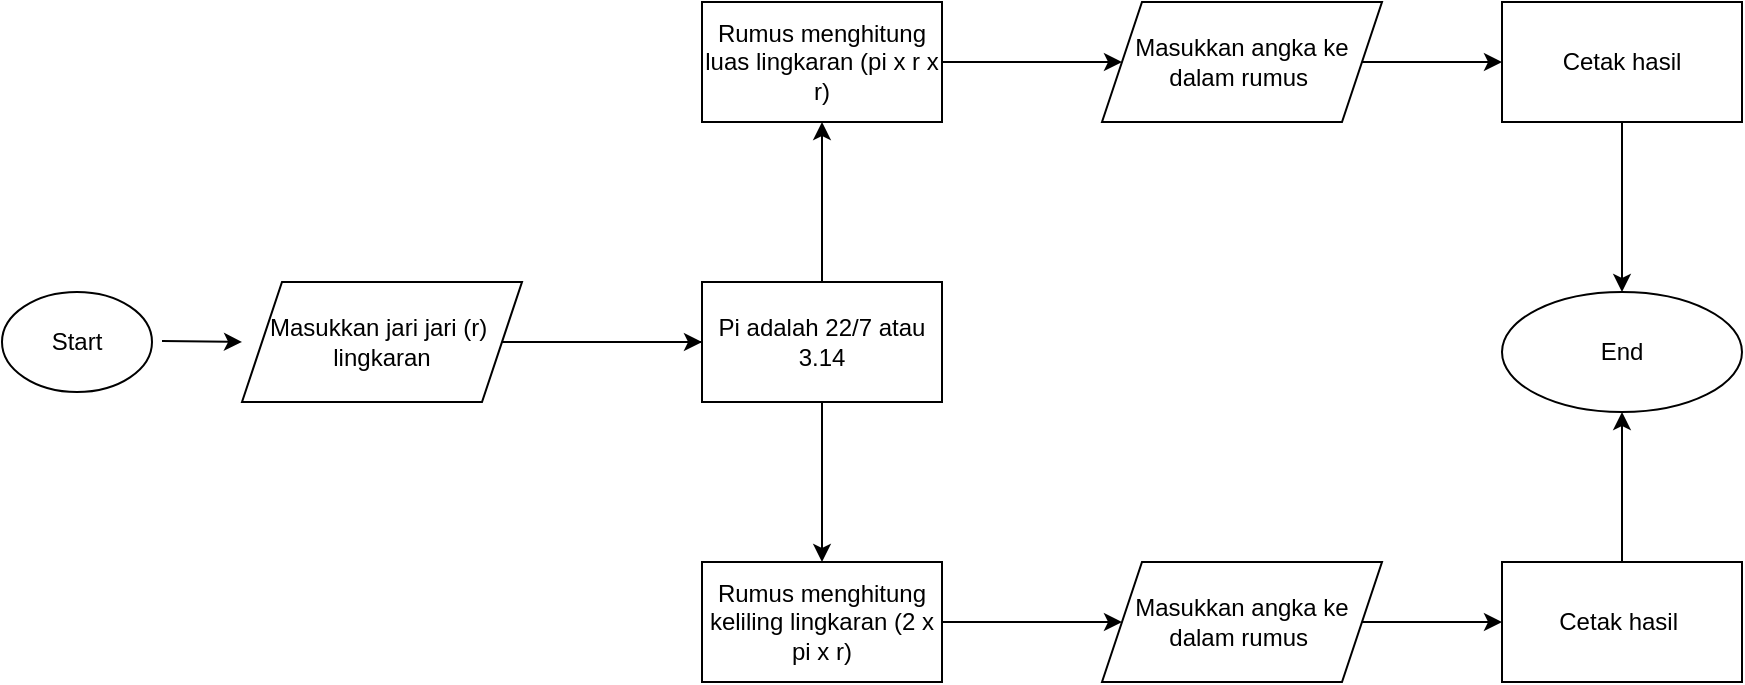 <mxfile version="20.0.1" type="device"><diagram id="mEQAx2M8p57JYz-OQgdn" name="Page-1"><mxGraphModel dx="1422" dy="804" grid="1" gridSize="10" guides="1" tooltips="1" connect="1" arrows="1" fold="1" page="1" pageScale="1" pageWidth="827" pageHeight="1169" math="0" shadow="0"><root><mxCell id="0"/><mxCell id="1" parent="0"/><mxCell id="5uTIyQC_mTp3MzgTmTSs-1" value="Start" style="ellipse;whiteSpace=wrap;html=1;" vertex="1" parent="1"><mxGeometry x="10" y="335" width="75" height="50" as="geometry"/></mxCell><mxCell id="5uTIyQC_mTp3MzgTmTSs-5" value="" style="endArrow=classic;html=1;rounded=0;" edge="1" parent="1"><mxGeometry width="50" height="50" relative="1" as="geometry"><mxPoint x="90" y="359.5" as="sourcePoint"/><mxPoint x="130" y="360" as="targetPoint"/></mxGeometry></mxCell><mxCell id="5uTIyQC_mTp3MzgTmTSs-14" value="" style="edgeStyle=orthogonalEdgeStyle;rounded=0;orthogonalLoop=1;jettySize=auto;html=1;" edge="1" parent="1" source="5uTIyQC_mTp3MzgTmTSs-6" target="5uTIyQC_mTp3MzgTmTSs-9"><mxGeometry relative="1" as="geometry"/></mxCell><mxCell id="5uTIyQC_mTp3MzgTmTSs-20" value="" style="edgeStyle=orthogonalEdgeStyle;rounded=0;orthogonalLoop=1;jettySize=auto;html=1;" edge="1" parent="1" source="5uTIyQC_mTp3MzgTmTSs-6" target="5uTIyQC_mTp3MzgTmTSs-19"><mxGeometry relative="1" as="geometry"/></mxCell><mxCell id="5uTIyQC_mTp3MzgTmTSs-27" value="" style="edgeStyle=orthogonalEdgeStyle;rounded=0;orthogonalLoop=1;jettySize=auto;html=1;" edge="1" parent="1" source="5uTIyQC_mTp3MzgTmTSs-6" target="5uTIyQC_mTp3MzgTmTSs-26"><mxGeometry relative="1" as="geometry"/></mxCell><mxCell id="5uTIyQC_mTp3MzgTmTSs-6" value="Masukkan jari jari (r)&amp;nbsp; lingkaran" style="shape=parallelogram;perimeter=parallelogramPerimeter;whiteSpace=wrap;html=1;fixedSize=1;" vertex="1" parent="1"><mxGeometry x="130" y="330" width="140" height="60" as="geometry"/></mxCell><mxCell id="5uTIyQC_mTp3MzgTmTSs-13" value="" style="edgeStyle=orthogonalEdgeStyle;rounded=0;orthogonalLoop=1;jettySize=auto;html=1;" edge="1" parent="1" source="5uTIyQC_mTp3MzgTmTSs-9" target="5uTIyQC_mTp3MzgTmTSs-11"><mxGeometry relative="1" as="geometry"/></mxCell><mxCell id="5uTIyQC_mTp3MzgTmTSs-9" value="Rumus menghitung keliling lingkaran (2 x pi x r)" style="rounded=0;whiteSpace=wrap;html=1;" vertex="1" parent="1"><mxGeometry x="360" y="470" width="120" height="60" as="geometry"/></mxCell><mxCell id="5uTIyQC_mTp3MzgTmTSs-16" value="" style="edgeStyle=orthogonalEdgeStyle;rounded=0;orthogonalLoop=1;jettySize=auto;html=1;" edge="1" parent="1" source="5uTIyQC_mTp3MzgTmTSs-11" target="5uTIyQC_mTp3MzgTmTSs-15"><mxGeometry relative="1" as="geometry"/></mxCell><mxCell id="5uTIyQC_mTp3MzgTmTSs-11" value="Masukkan angka ke dalam rumus&amp;nbsp;" style="shape=parallelogram;perimeter=parallelogramPerimeter;whiteSpace=wrap;html=1;fixedSize=1;" vertex="1" parent="1"><mxGeometry x="560" y="470" width="140" height="60" as="geometry"/></mxCell><mxCell id="5uTIyQC_mTp3MzgTmTSs-18" value="" style="edgeStyle=orthogonalEdgeStyle;rounded=0;orthogonalLoop=1;jettySize=auto;html=1;" edge="1" parent="1" source="5uTIyQC_mTp3MzgTmTSs-15" target="5uTIyQC_mTp3MzgTmTSs-17"><mxGeometry relative="1" as="geometry"/></mxCell><mxCell id="5uTIyQC_mTp3MzgTmTSs-15" value="Cetak hasil&amp;nbsp;" style="whiteSpace=wrap;html=1;" vertex="1" parent="1"><mxGeometry x="760" y="470" width="120" height="60" as="geometry"/></mxCell><mxCell id="5uTIyQC_mTp3MzgTmTSs-17" value="End" style="ellipse;whiteSpace=wrap;html=1;" vertex="1" parent="1"><mxGeometry x="760" y="335" width="120" height="60" as="geometry"/></mxCell><mxCell id="5uTIyQC_mTp3MzgTmTSs-22" value="" style="edgeStyle=orthogonalEdgeStyle;rounded=0;orthogonalLoop=1;jettySize=auto;html=1;" edge="1" parent="1" source="5uTIyQC_mTp3MzgTmTSs-19" target="5uTIyQC_mTp3MzgTmTSs-21"><mxGeometry relative="1" as="geometry"/></mxCell><mxCell id="5uTIyQC_mTp3MzgTmTSs-19" value="Rumus menghitung luas lingkaran (pi x r x r)" style="whiteSpace=wrap;html=1;" vertex="1" parent="1"><mxGeometry x="360" y="190" width="120" height="60" as="geometry"/></mxCell><mxCell id="5uTIyQC_mTp3MzgTmTSs-24" value="" style="edgeStyle=orthogonalEdgeStyle;rounded=0;orthogonalLoop=1;jettySize=auto;html=1;" edge="1" parent="1" source="5uTIyQC_mTp3MzgTmTSs-21" target="5uTIyQC_mTp3MzgTmTSs-23"><mxGeometry relative="1" as="geometry"/></mxCell><mxCell id="5uTIyQC_mTp3MzgTmTSs-21" value="Masukkan angka ke dalam rumus&amp;nbsp;" style="shape=parallelogram;perimeter=parallelogramPerimeter;whiteSpace=wrap;html=1;fixedSize=1;" vertex="1" parent="1"><mxGeometry x="560" y="190" width="140" height="60" as="geometry"/></mxCell><mxCell id="5uTIyQC_mTp3MzgTmTSs-25" value="" style="edgeStyle=orthogonalEdgeStyle;rounded=0;orthogonalLoop=1;jettySize=auto;html=1;" edge="1" parent="1" source="5uTIyQC_mTp3MzgTmTSs-23" target="5uTIyQC_mTp3MzgTmTSs-17"><mxGeometry relative="1" as="geometry"/></mxCell><mxCell id="5uTIyQC_mTp3MzgTmTSs-23" value="Cetak hasil" style="whiteSpace=wrap;html=1;" vertex="1" parent="1"><mxGeometry x="760" y="190" width="120" height="60" as="geometry"/></mxCell><mxCell id="5uTIyQC_mTp3MzgTmTSs-26" value="Pi adalah 22/7 atau 3.14" style="whiteSpace=wrap;html=1;" vertex="1" parent="1"><mxGeometry x="360" y="330" width="120" height="60" as="geometry"/></mxCell></root></mxGraphModel></diagram></mxfile>